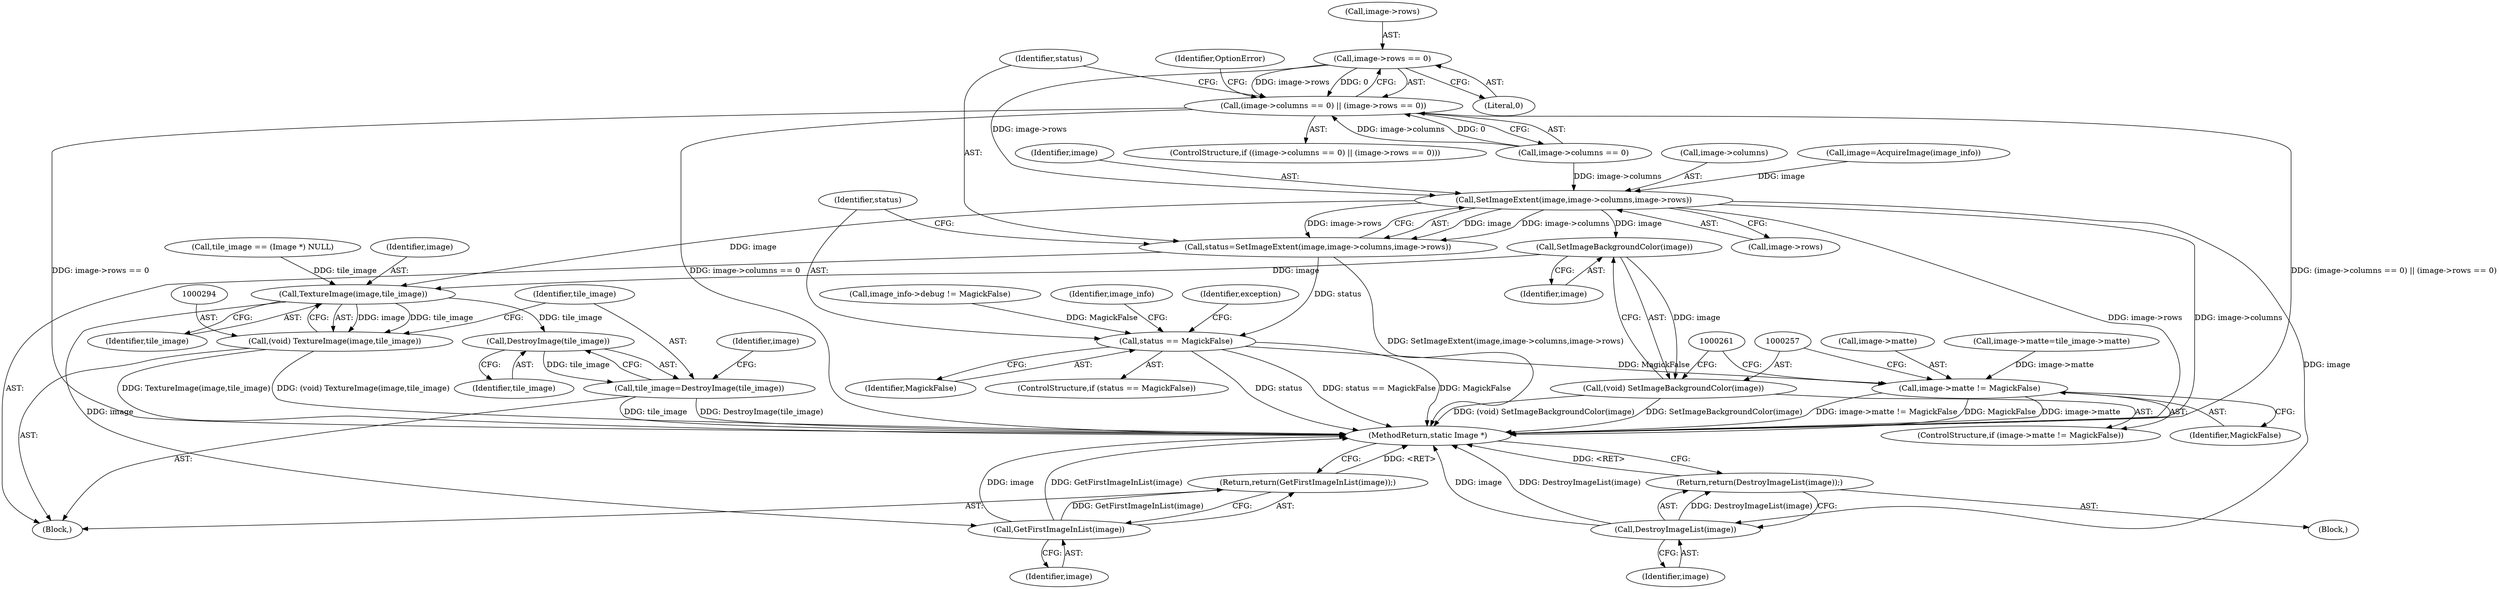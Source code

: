digraph "0_ImageMagick_f6e9d0d9955e85bdd7540b251cd50d598dacc5e6_63@pointer" {
"1000194" [label="(Call,image->rows == 0)"];
"1000188" [label="(Call,(image->columns == 0) || (image->rows == 0))"];
"1000204" [label="(Call,SetImageExtent(image,image->columns,image->rows))"];
"1000202" [label="(Call,status=SetImageExtent(image,image->columns,image->rows))"];
"1000213" [label="(Call,status == MagickFalse)"];
"1000251" [label="(Call,image->matte != MagickFalse)"];
"1000224" [label="(Call,DestroyImageList(image))"];
"1000223" [label="(Return,return(DestroyImageList(image));)"];
"1000258" [label="(Call,SetImageBackgroundColor(image))"];
"1000256" [label="(Call,(void) SetImageBackgroundColor(image))"];
"1000295" [label="(Call,TextureImage(image,tile_image))"];
"1000293" [label="(Call,(void) TextureImage(image,tile_image))"];
"1000300" [label="(Call,DestroyImage(tile_image))"];
"1000298" [label="(Call,tile_image=DestroyImage(tile_image))"];
"1000314" [label="(Call,GetFirstImageInList(image))"];
"1000313" [label="(Return,return(GetFirstImageInList(image));)"];
"1000301" [label="(Identifier,tile_image)"];
"1000195" [label="(Call,image->rows)"];
"1000206" [label="(Call,image->columns)"];
"1000223" [label="(Return,return(DestroyImageList(image));)"];
"1000204" [label="(Call,SetImageExtent(image,image->columns,image->rows))"];
"1000104" [label="(Block,)"];
"1000230" [label="(Identifier,image_info)"];
"1000187" [label="(ControlStructure,if ((image->columns == 0) || (image->rows == 0)))"];
"1000313" [label="(Return,return(GetFirstImageInList(image));)"];
"1000216" [label="(Block,)"];
"1000225" [label="(Identifier,image)"];
"1000183" [label="(Call,image=AcquireImage(image_info))"];
"1000296" [label="(Identifier,image)"];
"1000305" [label="(Identifier,image)"];
"1000255" [label="(Identifier,MagickFalse)"];
"1000218" [label="(Identifier,exception)"];
"1000299" [label="(Identifier,tile_image)"];
"1000251" [label="(Call,image->matte != MagickFalse)"];
"1000298" [label="(Call,tile_image=DestroyImage(tile_image))"];
"1000202" [label="(Call,status=SetImageExtent(image,image->columns,image->rows))"];
"1000314" [label="(Call,GetFirstImageInList(image))"];
"1000194" [label="(Call,image->rows == 0)"];
"1000122" [label="(Call,image_info->debug != MagickFalse)"];
"1000198" [label="(Literal,0)"];
"1000215" [label="(Identifier,MagickFalse)"];
"1000259" [label="(Identifier,image)"];
"1000205" [label="(Identifier,image)"];
"1000200" [label="(Identifier,OptionError)"];
"1000209" [label="(Call,image->rows)"];
"1000214" [label="(Identifier,status)"];
"1000212" [label="(ControlStructure,if (status == MagickFalse))"];
"1000174" [label="(Call,tile_image == (Image *) NULL)"];
"1000188" [label="(Call,(image->columns == 0) || (image->rows == 0))"];
"1000315" [label="(Identifier,image)"];
"1000256" [label="(Call,(void) SetImageBackgroundColor(image))"];
"1000213" [label="(Call,status == MagickFalse)"];
"1000224" [label="(Call,DestroyImageList(image))"];
"1000252" [label="(Call,image->matte)"];
"1000203" [label="(Identifier,status)"];
"1000250" [label="(ControlStructure,if (image->matte != MagickFalse))"];
"1000297" [label="(Identifier,tile_image)"];
"1000243" [label="(Call,image->matte=tile_image->matte)"];
"1000316" [label="(MethodReturn,static Image *)"];
"1000189" [label="(Call,image->columns == 0)"];
"1000300" [label="(Call,DestroyImage(tile_image))"];
"1000295" [label="(Call,TextureImage(image,tile_image))"];
"1000293" [label="(Call,(void) TextureImage(image,tile_image))"];
"1000258" [label="(Call,SetImageBackgroundColor(image))"];
"1000194" -> "1000188"  [label="AST: "];
"1000194" -> "1000198"  [label="CFG: "];
"1000195" -> "1000194"  [label="AST: "];
"1000198" -> "1000194"  [label="AST: "];
"1000188" -> "1000194"  [label="CFG: "];
"1000194" -> "1000188"  [label="DDG: image->rows"];
"1000194" -> "1000188"  [label="DDG: 0"];
"1000194" -> "1000204"  [label="DDG: image->rows"];
"1000188" -> "1000187"  [label="AST: "];
"1000188" -> "1000189"  [label="CFG: "];
"1000189" -> "1000188"  [label="AST: "];
"1000200" -> "1000188"  [label="CFG: "];
"1000203" -> "1000188"  [label="CFG: "];
"1000188" -> "1000316"  [label="DDG: (image->columns == 0) || (image->rows == 0)"];
"1000188" -> "1000316"  [label="DDG: image->rows == 0"];
"1000188" -> "1000316"  [label="DDG: image->columns == 0"];
"1000189" -> "1000188"  [label="DDG: image->columns"];
"1000189" -> "1000188"  [label="DDG: 0"];
"1000204" -> "1000202"  [label="AST: "];
"1000204" -> "1000209"  [label="CFG: "];
"1000205" -> "1000204"  [label="AST: "];
"1000206" -> "1000204"  [label="AST: "];
"1000209" -> "1000204"  [label="AST: "];
"1000202" -> "1000204"  [label="CFG: "];
"1000204" -> "1000316"  [label="DDG: image->rows"];
"1000204" -> "1000316"  [label="DDG: image->columns"];
"1000204" -> "1000202"  [label="DDG: image"];
"1000204" -> "1000202"  [label="DDG: image->columns"];
"1000204" -> "1000202"  [label="DDG: image->rows"];
"1000183" -> "1000204"  [label="DDG: image"];
"1000189" -> "1000204"  [label="DDG: image->columns"];
"1000204" -> "1000224"  [label="DDG: image"];
"1000204" -> "1000258"  [label="DDG: image"];
"1000204" -> "1000295"  [label="DDG: image"];
"1000202" -> "1000104"  [label="AST: "];
"1000203" -> "1000202"  [label="AST: "];
"1000214" -> "1000202"  [label="CFG: "];
"1000202" -> "1000316"  [label="DDG: SetImageExtent(image,image->columns,image->rows)"];
"1000202" -> "1000213"  [label="DDG: status"];
"1000213" -> "1000212"  [label="AST: "];
"1000213" -> "1000215"  [label="CFG: "];
"1000214" -> "1000213"  [label="AST: "];
"1000215" -> "1000213"  [label="AST: "];
"1000218" -> "1000213"  [label="CFG: "];
"1000230" -> "1000213"  [label="CFG: "];
"1000213" -> "1000316"  [label="DDG: status"];
"1000213" -> "1000316"  [label="DDG: status == MagickFalse"];
"1000213" -> "1000316"  [label="DDG: MagickFalse"];
"1000122" -> "1000213"  [label="DDG: MagickFalse"];
"1000213" -> "1000251"  [label="DDG: MagickFalse"];
"1000251" -> "1000250"  [label="AST: "];
"1000251" -> "1000255"  [label="CFG: "];
"1000252" -> "1000251"  [label="AST: "];
"1000255" -> "1000251"  [label="AST: "];
"1000257" -> "1000251"  [label="CFG: "];
"1000261" -> "1000251"  [label="CFG: "];
"1000251" -> "1000316"  [label="DDG: image->matte != MagickFalse"];
"1000251" -> "1000316"  [label="DDG: MagickFalse"];
"1000251" -> "1000316"  [label="DDG: image->matte"];
"1000243" -> "1000251"  [label="DDG: image->matte"];
"1000224" -> "1000223"  [label="AST: "];
"1000224" -> "1000225"  [label="CFG: "];
"1000225" -> "1000224"  [label="AST: "];
"1000223" -> "1000224"  [label="CFG: "];
"1000224" -> "1000316"  [label="DDG: image"];
"1000224" -> "1000316"  [label="DDG: DestroyImageList(image)"];
"1000224" -> "1000223"  [label="DDG: DestroyImageList(image)"];
"1000223" -> "1000216"  [label="AST: "];
"1000316" -> "1000223"  [label="CFG: "];
"1000223" -> "1000316"  [label="DDG: <RET>"];
"1000258" -> "1000256"  [label="AST: "];
"1000258" -> "1000259"  [label="CFG: "];
"1000259" -> "1000258"  [label="AST: "];
"1000256" -> "1000258"  [label="CFG: "];
"1000258" -> "1000256"  [label="DDG: image"];
"1000258" -> "1000295"  [label="DDG: image"];
"1000256" -> "1000250"  [label="AST: "];
"1000257" -> "1000256"  [label="AST: "];
"1000261" -> "1000256"  [label="CFG: "];
"1000256" -> "1000316"  [label="DDG: (void) SetImageBackgroundColor(image)"];
"1000256" -> "1000316"  [label="DDG: SetImageBackgroundColor(image)"];
"1000295" -> "1000293"  [label="AST: "];
"1000295" -> "1000297"  [label="CFG: "];
"1000296" -> "1000295"  [label="AST: "];
"1000297" -> "1000295"  [label="AST: "];
"1000293" -> "1000295"  [label="CFG: "];
"1000295" -> "1000293"  [label="DDG: image"];
"1000295" -> "1000293"  [label="DDG: tile_image"];
"1000174" -> "1000295"  [label="DDG: tile_image"];
"1000295" -> "1000300"  [label="DDG: tile_image"];
"1000295" -> "1000314"  [label="DDG: image"];
"1000293" -> "1000104"  [label="AST: "];
"1000294" -> "1000293"  [label="AST: "];
"1000299" -> "1000293"  [label="CFG: "];
"1000293" -> "1000316"  [label="DDG: (void) TextureImage(image,tile_image)"];
"1000293" -> "1000316"  [label="DDG: TextureImage(image,tile_image)"];
"1000300" -> "1000298"  [label="AST: "];
"1000300" -> "1000301"  [label="CFG: "];
"1000301" -> "1000300"  [label="AST: "];
"1000298" -> "1000300"  [label="CFG: "];
"1000300" -> "1000298"  [label="DDG: tile_image"];
"1000298" -> "1000104"  [label="AST: "];
"1000299" -> "1000298"  [label="AST: "];
"1000305" -> "1000298"  [label="CFG: "];
"1000298" -> "1000316"  [label="DDG: tile_image"];
"1000298" -> "1000316"  [label="DDG: DestroyImage(tile_image)"];
"1000314" -> "1000313"  [label="AST: "];
"1000314" -> "1000315"  [label="CFG: "];
"1000315" -> "1000314"  [label="AST: "];
"1000313" -> "1000314"  [label="CFG: "];
"1000314" -> "1000316"  [label="DDG: image"];
"1000314" -> "1000316"  [label="DDG: GetFirstImageInList(image)"];
"1000314" -> "1000313"  [label="DDG: GetFirstImageInList(image)"];
"1000313" -> "1000104"  [label="AST: "];
"1000316" -> "1000313"  [label="CFG: "];
"1000313" -> "1000316"  [label="DDG: <RET>"];
}
